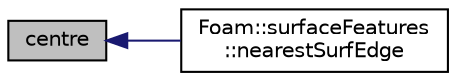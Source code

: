 digraph "centre"
{
  bgcolor="transparent";
  edge [fontname="Helvetica",fontsize="10",labelfontname="Helvetica",labelfontsize="10"];
  node [fontname="Helvetica",fontsize="10",shape=record];
  rankdir="LR";
  Node1 [label="centre",height=0.2,width=0.4,color="black", fillcolor="grey75", style="filled", fontcolor="black"];
  Node1 -> Node2 [dir="back",color="midnightblue",fontsize="10",style="solid",fontname="Helvetica"];
  Node2 [label="Foam::surfaceFeatures\l::nearestSurfEdge",height=0.2,width=0.4,color="black",URL="$a02475.html#a2f41ee3f33384b2cf74f2485b7d03df9",tooltip="Find nearest surface edge (out of selectedEdges) for each. "];
}

